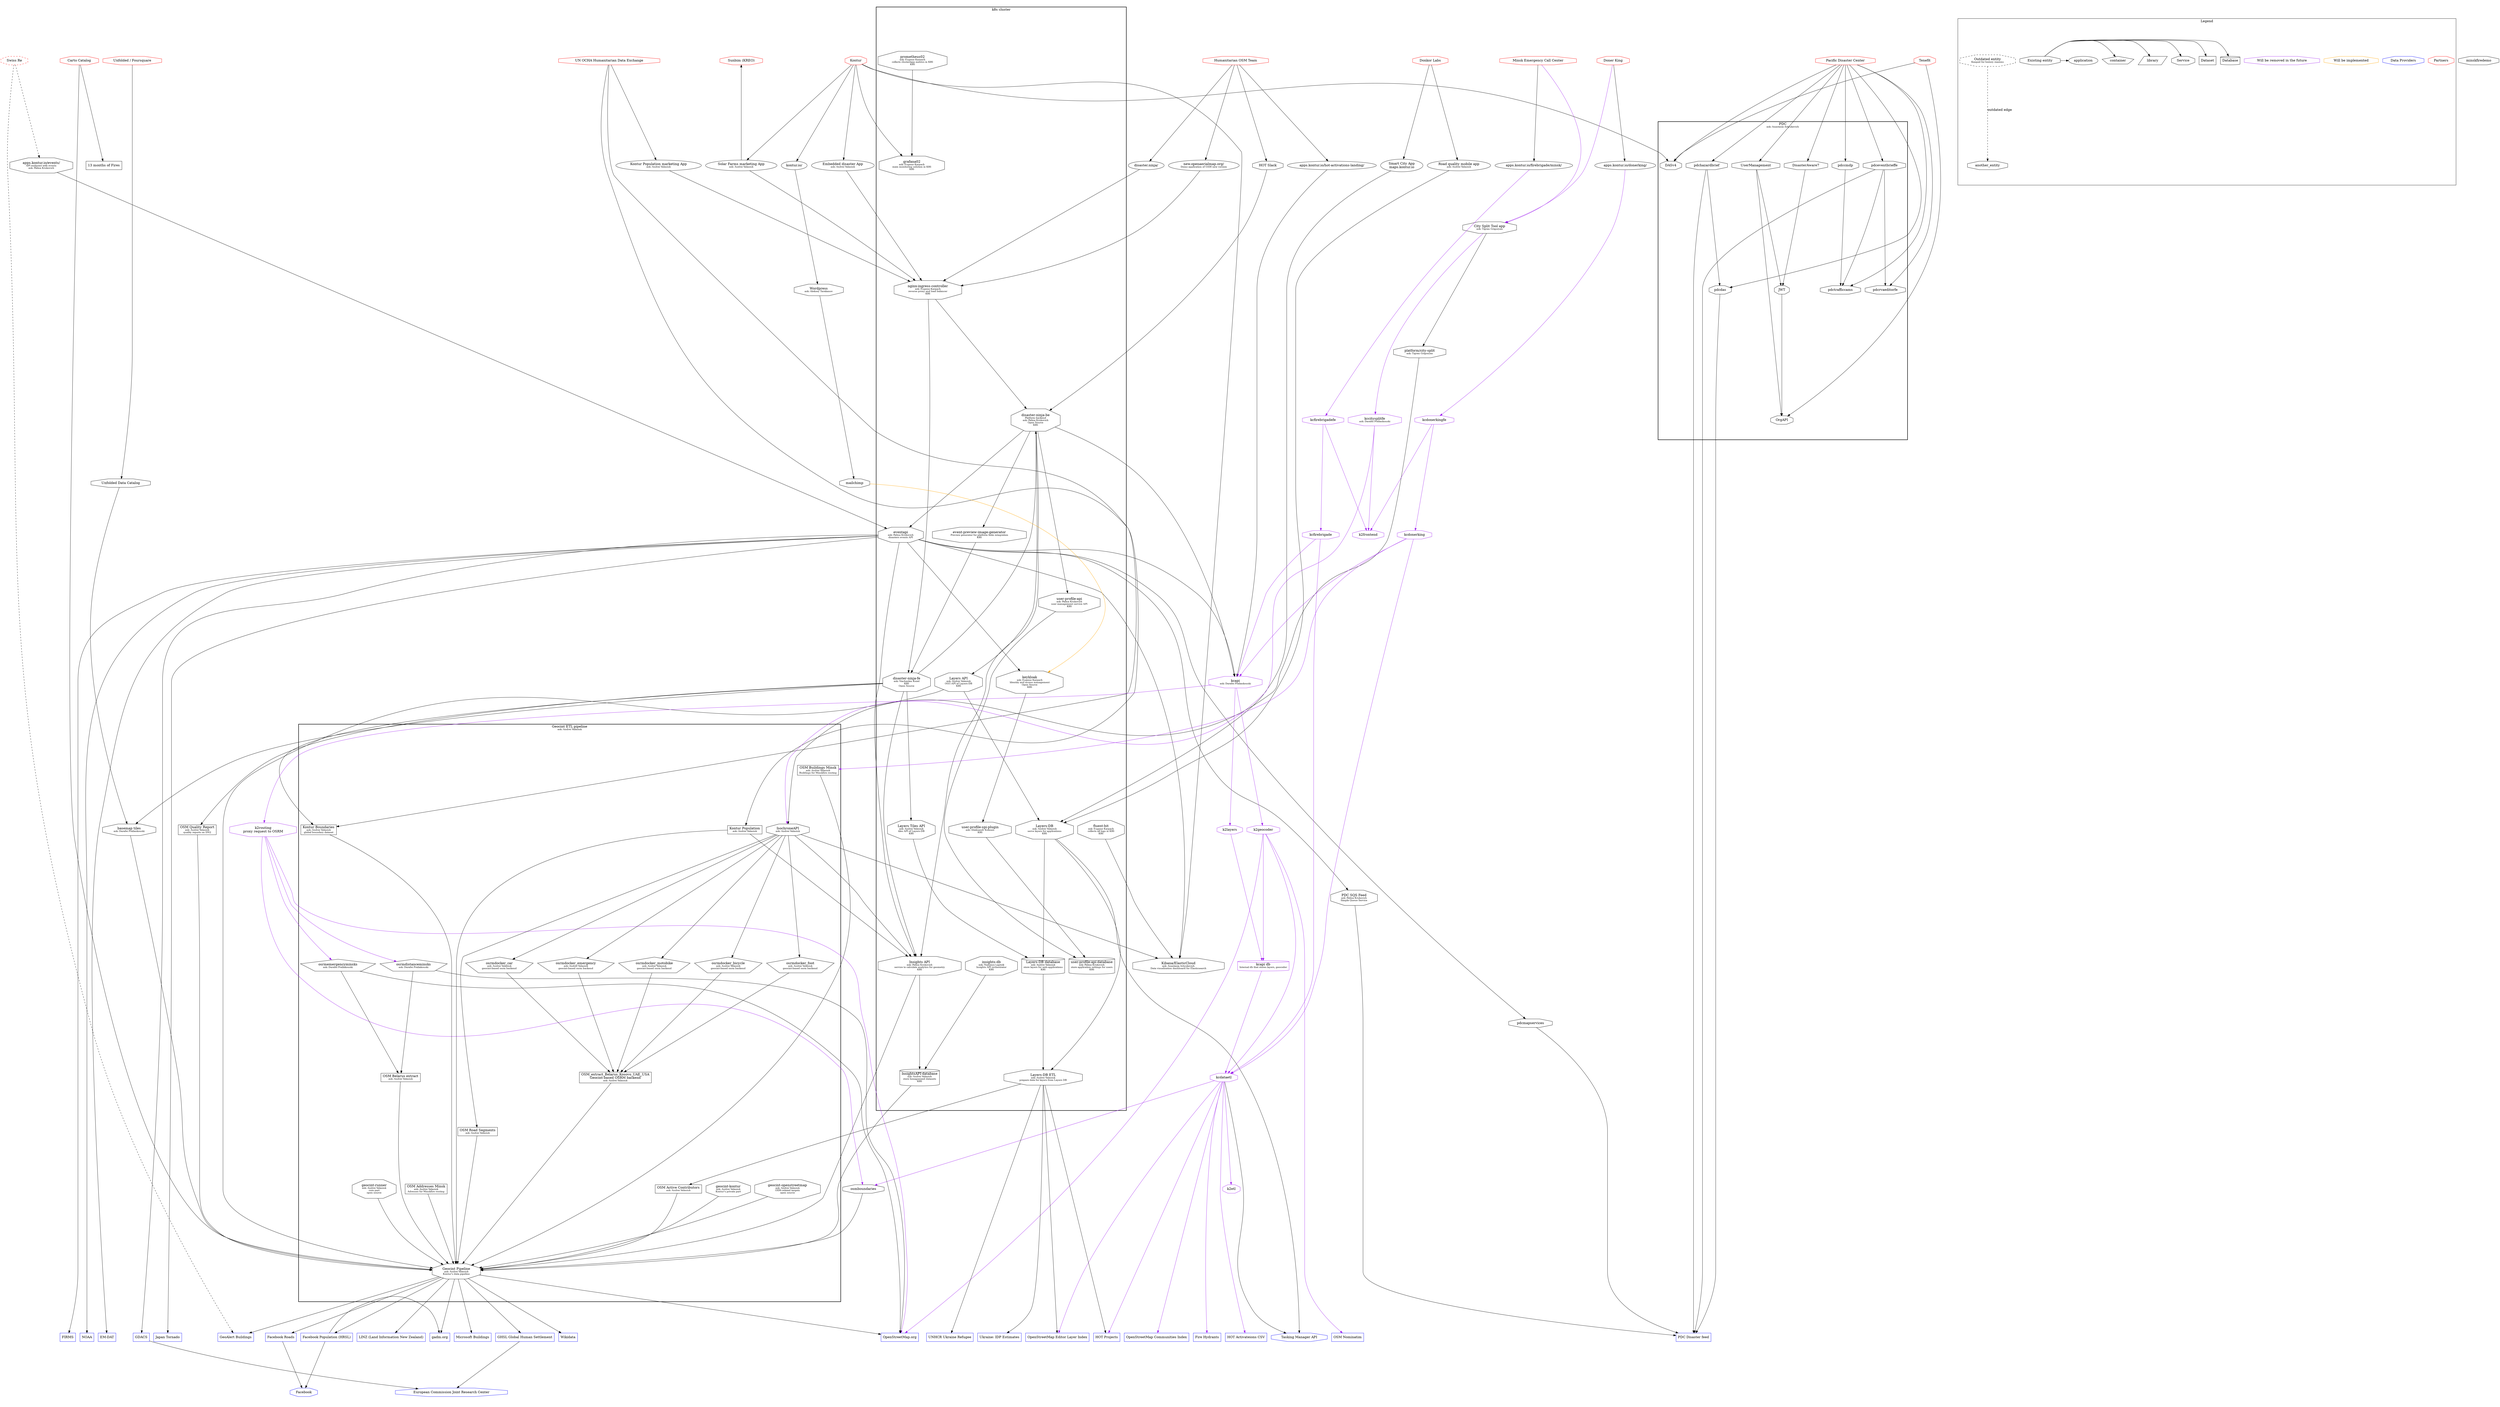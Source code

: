 digraph Platform_services{
    ratio=0.5625
    #ratio=0.7
    #ratio=1.0407 // 1993:1915
    #ratio=1.42
    maxiter=10000
    #compound=true;
    newrank=true
    edge[minlen=1,weight=1]
    node[shape=octagon]
    // customers
    {
        rank=same;
        HOT [label="Humanitarian OSM Team",color=red]
        PDC [label="Pacific Disaster Center",color=red]
        Tenefit [label="Tenefit",color=red]
        //Vianova [label="Vianova",color=red]
        SwissRe [label="Swiss Re",color=red,style=dashed]
        DonerKing [label="Doner King",color=red]
        mchs [label="Minsk Emergency Call Center",color=red]
        HDX [label="UN OCHA Humanitarian Data Exchange",color=red]
        Kontur [label="Kontur",color=red]
        Unfolded [label="Unfolded / Foursquare",color=red]
        cartocatalog [label="Carto Catalog", color=red] //updated 2021-10-08
        DonkorLabs [label="Donkor Labs",color=red]
        Sunbim [label="Sunbim (KREO)",color=red]
    }
    // user facing
    // external
    {
        rank=same;
        osm [label="OpenStreetMap.org",color=blue,shape=rectangle]
        facebookpopulation [label="Facebook Population (HRSL)",color=blue,shape=rectangle]
        facebookroads [label="Facebook Roads",color=blue,shape=rectangle]
        msbuildings [label="Microsoft Buildings",color=blue,shape=rectangle]
        geoalertbuildings [label="GeoAlert Buildings",color=blue,shape=rectangle]
        gdacs [label="GDACS", color=blue,shape=rectangle]
        ghs [label="GHSL Global Human Settlement",color=blue,shape=rectangle]
        gadm [label="gadm.org",color=blue,shape=rectangle]
        hotactivations [label="HOT Projects",color=blue,shape=rectangle]
        hotactivationscsv [label="HOT Activateions CSV",color=blue,shape=rectangle]
        wikidata [label="Wikidata",color=blue,shape=rectangle]
        linz [label="LINZ (Land Information New Zealand)",color=blue,shape=rectangle]

        osmlayers [label="OpenStreetMap Editor Layer Index",color=blue,shape=rectangle]
        osmcommunities [label="OpenStreetMap Communities Index",color=blue,shape=rectangle]
        pdcdisasters [label="PDC Disaster feed",color=blue,shape=rectangle]
        taskingmanagerapi [label="Tasking Manager API",color=blue] //new
        firms [label="FIRMS", color=blue,shape=rectangle] //new
        noaa [label="NOAA", color=blue,shape=rectangle] //new
        emdat [label="EM-DAT", color=blue,shape=rectangle] //new
        japantornado [label="Japan Tornado", color=blue,shape=rectangle] //new??
        firehydrants [label="Fire Hydrants", color=blue,shape=rectangle] //new
        osmnominatim [label="OSM Nominatim", color=blue,shape=rectangle]
        unhcrukrainerefugee [label="UNHCR Ukraine Refugee", color=blue,shape=rectangle]
        idpestimates [label="Ukraine: IDP Estimates", color=blue,shape=rectangle]
    }

    "layers-db" -> taskingmanagerapi
    "kcdataetl" -> taskingmanagerapi

    {
        rank=same
        OSM_quality_report [label=<OSM Quality Report<BR /><FONT POINT-SIZE="10">ask: Andrei Valasiuk<BR />quality reports on DN2</FONT>>,shape=rectangle]
        k2routing [label=<k2routing<BR />proxy request to OSRM>]
        k2layers
        k2geocoder
    }

    subgraph cluster_legend {
        label="Legend"
        {
            rank=same;
            "Partners" [color=red]
            "Data Providers" [color=blue]
            "Will be implemented" [color=orange]
            "Will be removed in the future" [color=purple]
        }

        {
            rank=same;
            "Existing entity" [color=black]
            database [label=<Database>,shape=cylinder,color=black]
            "Existing entity" -> database
            dataset [label=<Dataset>,shape=rectangle,color=black]
            "Existing entity" -> dataset
            service [label=<Service>,shape=octagon,color=black]
            "Existing entity" -> service
            library [label=<library>,shape=parallelogram,color=black]
            "Existing entity" -> library
            container [label=<container>,shape=pentagon,color=black]
            "Existing entity" -> container
            ellipse [label=<application>,shape=ellipse,color=black]
            "Existing entity" -> ellipse
        }

        {
            outdated [label=<Outdated entity<BR /><FONT POINT-SIZE="10">Keeped for history reasons</FONT>>,style=dashed]
            another_entity [shape=octagon]
            outdated -> another_entity [label="outdated edge",style=dashed]
        }        
    }

    subgraph cluster_k8s {
        label="k8s cluster"
        style=bold
        "nginx-ingress-controller" [label=<nginx-ingress-controller<BR /><FONT POINT-SIZE="10">ask: Eugene Karpach<BR />reverse proxy and load balancer<br/>K8S</FONT>>]
        "layers-tiles-api" [label=<Layers Tiles API<BR /><FONT POINT-SIZE="10">ask: Andrei Valasiuk<BR />tiles API of Layers-DB<BR />K8S</FONT>>]
        "Layers-API" [label=<Layers API<BR /><FONT POINT-SIZE="10">ask: Andrei Valasiuk<BR />OGC-API of Layers-DB<BR />K8S</FONT>>]
        "disaster-ninja-be" [label=<disaster-ninja-be<BR /><FONT POINT-SIZE="10">Platform backend<BR />ask: Palina Krukovich<BR />Open Source<BR />K8S</FONT>>]
        "disaster-ninja-fe" [label=<disaster-ninja-fe<BR /><FONT POINT-SIZE="10">ask: Viachaslau Kozel<BR />K8S<BR />Open Source</FONT>>]
        "user-profile-api" [label=<user-profile-api<FONT POINT-SIZE="10"><BR />ask: Palina Krukovich<BR />user management service API<BR />K8S</FONT>>]
        "user-profile-api-database" [label=<user-profile-api-database<FONT POINT-SIZE="10"><BR />ask: Palina Krukovich<BR />store application settings for users<BR />K8S</FONT>>,shape=cylinder]
        "user-profile-spi-plugin" [label=<user-profile-spi-plugin<FONT POINT-SIZE="10"><BR />ask: Aliaksandr Kolesen<BR />K8S</FONT>>]
        "event-preview-image-generator" [label=<event-preview-image-generator<BR /><FONT POINT-SIZE="10">Preview generator for platform links integration<BR />K8S</FONT>>]
        insightsapi [label=<Insights API<BR /><FONT POINT-SIZE="10">ask: Palina Krukovich<BR />service to calculate analytics for geometry<BR />K8S</FONT>>]
        "prometheus02" [label=<prometheus02<BR /><FONT POINT-SIZE="10">ask: Eugene Karpach<BR />collects cluster/app metrics in K8S<BR />K8S</FONT>>]
        "grafana02" [label=<grafana02<BR /><FONT POINT-SIZE="10">ask: Eugene Karpach<BR />main monitoring solution in K8S<BR />K8S</FONT>>]
        "fluent-bit" [label=<fluent-bit<FONT POINT-SIZE="10"><BR />ask: Eugene Karpach<BR />collects all logs in K8S<BR />K8S</FONT>>]
        "layers-db" [label=<Layers-DB<BR /><FONT POINT-SIZE="10">ask: Andrei Valasiuk<BR />serve layers for applications<BR />K8S</FONT>>]
        "layers-db-database" [label=<Layers-DB database<BR /><FONT POINT-SIZE="10">ask: Andrei Valasiuk<BR />store layers for web-applications<BR />K8S</FONT>>,shape=cylinder]
        "layers-etl" [label=<Layers-DB ETL<BR /><FONT POINT-SIZE="10">ask: Andrei Valasiuk<BR />prepare data for layers from Layers DB</FONT>>]
        "insights-db" [label=<insights-db<BR /><FONT POINT-SIZE="10">ask: Nadzeya Laptsik<BR />Insights API orchestrator<BR />K8S</FONT>>]
        eventapi [label=<eventapi<BR /><FONT POINT-SIZE="10">ask: Palina Krukovich<BR />disasters events API</FONT>>]
        keycloak [label=<keykloak<BR /><FONT POINT-SIZE="10">ask: Eugene Karpach<BR />Identity and access management<BR />Open Source<BR />K8S</FONT>>]
        "insightsapi-database" [label=<InsightsAPI-database<FONT POINT-SIZE="10"><BR />ask: Andrei Valasiuk<BR />store hexagonized datasets<BR />K8S</FONT>>,shape=cylinder]
    }

    k2geocoder -> osmnominatim [color=purple]

    "user-profile-api" -> "user-profile-api-database"    
    "user-profile-spi-plugin" -> "user-profile-api-database"

    keycloak -> "user-profile-spi-plugin"
    eventapi -> keycloak
    mailchimp -> keycloak [color=orange]

    "basemap tiles"  [label=<basemap tiles<BR /><FONT POINT-SIZE="10">ask: Darafei Praliaskouski</FONT>>]
    "disaster-ninja-fe" -> "basemap tiles" 
    "basemap tiles" -> geocint

    "disaster-ninja-fe" ->  "disaster-ninja-be"
    "disaster-ninja-fe" -> kontur_boundaries 
    "disaster-ninja-fe" -> OSM_quality_report 
    "disaster-ninja-fe" -> "layers-tiles-api"

    "disaster-ninja-be" -> "user-profile-api"
    "disaster-ninja-be" -> "event-preview-image-generator"
    "event-preview-image-generator" -> "disaster-ninja-fe"
    "disaster-ninja-be" -> insightsapi 
    "disaster-ninja-fe" -> insightsapi
    "disaster-ninja-be" -> kcapi 
    "disaster-ninja-be" -> eventapi 
    "disaster-ninja-be" -> "Layers-API"

    "HOT Slack" -> "disaster-ninja-be" 

    "nginx-ingress-controller" -> "disaster-ninja-fe" 
    "nginx-ingress-controller" -> "disaster-ninja-be" 

    SwissRe -> geoalertbuildings [style=dashed]
    SwissRe -> eventapiprod [style=dashed]

    "Layers-API" -> "layers-db"
    "layers-tiles-api" -> "layers-db-database"
    "layers-db" -> "layers-etl"
    "layers-db" -> "layers-db-database"
    "layers-db-database" -> "layers-etl"

    "layers-etl" -> hotactivations
    "layers-etl" -> osmcontributorstiles
    "layers-etl" -> unhcrukrainerefugee
    "layers-etl" -> idpestimates
    "layers-etl" -> osmlayers
    

    gdacs -> jrc
    ghs -> jrc
    facebookpopulation -> facebook
    facebookroads -> facebook
    jrc [label="European Commission Joint Research Center",color=blue]
    facebook [label="Facebook",color=blue]
    {
        rank=same;
        donerkingapp [label="apps.kontur.io/donerking/",shape=ellipse]
        oam [label=<new.openaerialmap.org/<BR /><FONT POINT-SIZE="10">Demo application of OAM new version</FONT>>,shape=ellipse]
        disasterninja [label="disaster.ninja/",shape=ellipse]
        eventapiprod [label=<apps.kontur.io/events/<BR /><FONT POINT-SIZE="10">API endpoint with events<BR />ask: Palina Krukovich</FONT>>]
        mchsapp [label="apps.kontur.io/firebrigade/minsk/",shape=ellipse]
        konturwebsite [label="kontur.io/",shape=ellipse]
        hotlandingpage [label="apps.kontur.io/hot-activations-landing/",shape=ellipse]        
        smartcity [label=<Smart City App<BR />maps.kontur.io>,shape=ellipse]
        roadqualityapp [label=<Road quality mobile app<BR /><FONT POINT-SIZE="10">ask: Andrei Valasiuk</FONT>>,shape=ellipse]
        "HOT Slack"      
    }
    
    solarfarm [label=<Solar Farms marketing App<BR /><FONT POINT-SIZE="10">ask: Andrei Valasiuk</FONT>>,shape=ellipse]
    embeddedpop [label=<Kontur Population marketing App<BR /><FONT POINT-SIZE="10">ask: Andrei Valasiuk</FONT>>,shape=ellipse]
    embeddeddisaster [label=<Embedded disaster App<BR /><FONT POINT-SIZE="10">ask: Andrei Valasiuk</FONT>>,shape=ellipse]
    HOT -> disasterninja
    HOT -> hotlandingpage //new
    HOT -> "HOT Slack"
    HOT -> oam
    Kontur -> solarfarm
    Kontur -> embeddeddisaster
    disasterninja -> "nginx-ingress-controller"
    solarfarm -> "nginx-ingress-controller"
    solarfarm -> Sunbim
    embeddedpop -> "nginx-ingress-controller"
    embeddeddisaster -> "nginx-ingress-controller"
    oam -> "nginx-ingress-controller"

    DonkorLabs -> smartcity
    DonkorLabs -> roadqualityapp
    roadqualityapp -> "layers-db"
    smartcity -> "layers-db"

    Unfolded -> "Unfolded Data Catalog" //updated 2021-10-08
    "Unfolded Data Catalog" -> "basemap tiles" //updated 2021-10-08

    "13 months of Fires" [label=<13 months of Fires>,shape=rectangle]
    cartocatalog -> "13 months of Fires"//updated 2021-10-08
    cartocatalog -> geocint //updated 2021-10-08

    eventapiprod -> eventapi
    hotlandingpage -> kcapi //new
    CSTAPP [label=<City Split Tool app<BR /><FONT POINT-SIZE="10">ask: Tigran Grigoryan</FONT>>]
    mchs -> CSTAPP[color=purple]
    DonerKing -> CSTAPP [color=purple]
    citysplit [label="platform/city-split"][label=<platform/city-split<BR /><FONT POINT-SIZE="10">ask: Tigran Grigoryan</FONT>>]

    CSTAPP -> citysplit
    isochroneapi 
    citysplit -> isochroneapi
    insightsapi -> "insightsapi-database"
    "insights-db" -> "insightsapi-database"
    
    konturpopulation -> insightsapi // updated 2021-10-08
    isochroneapi -> insightsapi //new

    eventapi -> insightsapi //new
    isochroneapi -> osmroadsegments
    osmroadsegments -> geocint
    buildingsminsk -> geocint
    osmcontributorstiles -> geocint
    addressesminsk -> geocint
    insightsapi -> geocint
    belarusosmpbf -> geocint
    pdsdataset -> geocint //updated 2021-10-08
    osrmdocker_foot -> pdsdataset //updated 2021-10-08
    osrmdocker_bicycle -> pdsdataset //updated 2021-10-08
    osrmdocker_car -> pdsdataset //updated 2021-10-08
    osrmdocker_emergency -> pdsdataset //updated 2021-10-08
    osrmdocker_motobike -> pdsdataset //updated 2021-10-08
    isochroneapi -> osrmdocker_foot  //updated 2021-10-08
    isochroneapi -> osrmdocker_bicycle //updated 2021-10-08
    isochroneapi -> osrmdocker_car //updated 2021-10-08
    isochroneapi -> osrmdocker_emergency //updated 2021-10-08
    isochroneapi -> osrmdocker_motobike   //updated 2021-10-08

    osrmemergencyminsk -> belarusosmpbf
    osrmdistanceminsk -> belarusosmpbf
    konturpopulation -> geocint
    HDX -> konturpopulation
    HDX -> kontur_boundaries
    HDX -> embeddedpop


    subgraph cluster_geocint {
        label=<Geocint ETL pipeline<BR /><FONT POINT-SIZE="10">ask: Andrei Valasiuk</FONT>>
        style=bold

        "geocint-runner" [label=<geocint-runner<BR /><FONT POINT-SIZE="10">ask: Andrei Valasiuk<BR />core part<BR />open source</FONT>>]
        "geocint-openstreetmap" [label=<geocint-openstreetmap<BR /><FONT POINT-SIZE="10">ask: Andrei Valasiuk<BR />OSM-related targets<BR />open source</FONT>>]
        "geocint-kontur" [label=<geocint-kontur<BR /><FONT POINT-SIZE="10">ask: Andrei Valasiuk<BR />Kontur's private part</FONT>>]
        geocint [label=<Geocint Pipeline<BR /><FONT POINT-SIZE="10">ask: Andrei Valasiuk<BR />Kontur's data pipeline</FONT>>]
        isochroneapi [label=<IsochroneAPI<BR /><FONT POINT-SIZE="10">ask: Andrei Valasiuk</FONT>>]

        {
            rank=same;
            osrmemergencyminsk [label=<osrmemergencyminsks<BR /><FONT POINT-SIZE="10">ask: Darafei Praliakouski</FONT>>,shape=pentagon]
            osrmdistanceminsk [label=<osrmdistanceminsks<BR /><FONT POINT-SIZE="10">ask: Darafei Praliakouski</FONT>>,shape=pentagon]
            osrmdocker_motobike [label=<osrmdocker_motobike<BR /><FONT POINT-SIZE="10">ask: Andrei Valasiuk<BR />geocint-based osrm backend</FONT>>,shape=pentagon]
            osrmdocker_foot [label=<osrmdocker_foot<BR /><FONT POINT-SIZE="10">ask: Andrei Valasiuk<BR />geocint-based osrm backend</FONT>>,shape=pentagon]
            osrmdocker_emergency [label=<osrmdocker_emergency<BR /><FONT POINT-SIZE="10">ask: Andrei Valasiuk<BR />geocint-based osrm backend</FONT>>,shape=pentagon]
            osrmdocker_bicycle [label=<osrmdocker_bicycle<BR /><FONT POINT-SIZE="10">ask: Andrei Valasiuk<BR />geocint-based osrm backend</FONT>>,shape=pentagon]
            osrmdocker_car [label=<osrmdocker_car<BR /><FONT POINT-SIZE="10">ask: Andrei Valasiuk<BR />geocint-based osrm backend</FONT>>,shape=pentagon]
        }
        {
            // Global datasets
            //rank=same;
        
            osmroadsegments [label=<OSM Road Segments<BR /><FONT POINT-SIZE="10">ask: Andrei Valasiuk</FONT>>,shape=rectangle]
            konturpopulation [label=<Kontur Population<BR /><FONT POINT-SIZE="10">ask: Andrei Valasiuk</FONT>>,shape=rectangle]
            kontur_boundaries [label=<Kontur Boundaries<BR /><FONT POINT-SIZE="10">ask: Andrei Valasiuk<BR />global boundary dataset</FONT>>,shape=rectangle]
            osmcontributorstiles [label=<OSM Active Contributors<BR /><FONT POINT-SIZE="10">ask: Andrei Valasiuk</FONT>>,shape=rectangle]
        }

        {
            // Minsk datasets
            //rank=same;
            addressesminsk [label=<OSM Addresses Minsk<BR /><FONT POINT-SIZE="10">ask: Andrei Valasiuk<BR />Adresses for Minskfire routing</FONT>>,shape=rectangle    ]
            buildingsminsk [label=<OSM Buildings Minsk<BR /><FONT POINT-SIZE="10">ask: Andrei Valasiuk<BR />Buildings for Minskfire routing</FONT>>,shape=rectangle]
            belarusosmpbf [label=<OSM Belarus extract<BR /><FONT POINT-SIZE="10">ask: Andrei Valasiuk</FONT>>,shape=rectangle]
            pdsdataset  [label=<OSM_extract_Belarus_Kosovo_UAE_USA<BR />Geocint-based OSRM backend<BR /><FONT POINT-SIZE="10">ask: Andrei Valasiuk</FONT>>,shape=rectangle]//Area of interest updated 2024-30-01
        }
    } 

    "geocint-runner" -> geocint
    "geocint-openstreetmap" -> geocint
    "geocint-kontur" -> geocint
    "Layers-API" -> geocint
    geocint -> osm
    geocint -> facebookpopulation
    facebookpopulation -> gadm
    geocint -> gadm
    geocint -> ghs
    geocint -> facebookroads
    geocint -> msbuildings
    geocint -> geoalertbuildings
    geocint -> wikidata
    geocint -> linz
    "insightsapi-database" -> geocint
    kontur_boundaries -> geocint //updates 2021-10-08
    OSM_quality_report -> geocint //updated 2021-10-08 Sasha Petrov
    osmboundaries
    osmboundaries -> geocint

    kccitysplitfe [label=<kccitysplitfe<BR /><FONT POINT-SIZE="10">ask: Darafei Praliaskouski</FONT>>,color=purple]
    kccitysplitfe -> isochroneapi [color=purple]
    CSTAPP -> kccitysplitfe [color=purple]

    kcapi [label=<kcapi<BR /><FONT POINT-SIZE="10">ask: Darafei Praliaskouski</FONT>>,color=purple]
    eventapi -> gdacs
    eventapi -> firms //new
    eventapi -> noaa //new
    eventapi -> emdat //new
    eventapi -> japantornado //new
    DonerKing -> donerkingapp
    eventapi -> kcapi
    kcdonerkingfe [color=purple]
    donerkingapp -> kcdonerkingfe [color=purple]
    kcdonerking [color=purple]
    kcdonerkingfe -> kcdonerking [color=purple]
    kcdonerking -> buildingsminsk [color=purple]
    kcdataetl [color=purple]
    kcdonerking -> kcdataetl [color=purple]
    kcfirebrigade -> kcdataetl [color=purple]
    kcdataetl -> hotactivations [color=purple]
    kcdataetl -> hotactivationscsv [color=purple]
    kcdataetl -> osmcommunities [color=purple]
    kcdataetl -> osmlayers [color=purple]
    kcdataetl -> k2etl [color=purple]
    kcdataetl -> osmboundaries [color=purple]
    kcdataetl -> firehydrants [color=purple]
    mchs -> mchsapp
    kcfirebrigadefe [color=purple]
    mchsapp -> kcfirebrigadefe [color=purple]
    kcfirebrigade [color=purple]
    kcfirebrigadefe -> kcfirebrigade [color=purple]
    kcapi [color=purple]
    kcdonerking -> kcapi [color=purple]
    kcfirebrigade -> kcapi [color=purple]
    pdcsqs [label=<PDC SQS Feed<BR /><FONT POINT-SIZE="10">ask: Palina Krukovich<BR />Simple Queue Service</FONT>>]
    eventapi -> pdcsqs
    pdcsqs -> pdcdisasters
    eventapi -> pdcmapservices
    pdcmapservices -> pdcdisasters
    k2etl [color=purple]
    k2layers [color=purple]
    k2layers [color=purple]
    kcapi -> k2layers [color=purple]
    "kcapi db" [label=<kcapi db<BR /><FONT POINT-SIZE="10">Internal db that stores layers, geocoder</FONT>>,color=purple,shape=cylinder]
    k2layers -> "kcapi db" [color=purple]
    k2geocoder -> "kcapi db" [color=purple]
    "kcapi db" -> kcdataetl [color=purple]
    minskfiredemo 
    k2routing [color=purple]
    kcapi -> k2routing [color=purple]
    k2routing -> osm [color=purple]
    k2routing -> osrmemergencyminsk [color=purple]
    k2routing -> osmboundaries [color=purple] // accoring to A.Kalenik
    osrmemergencyminsk -> osm
    k2routing -> osrmdistanceminsk [color=purple]
    osrmdistanceminsk -> osm
    k2geocoder [color=purple]
    kcapi -> k2geocoder [color=purple]
    k2geocoder -> osm [color=purple]
    k2geocoder -> kcdataetl [color=purple]
    k2frontend [color=purple]
    kcdonerkingfe -> k2frontend [color=purple]
    kcfirebrigadefe -> k2frontend [color=purple]
    kccitysplitfe -> k2frontend [color=purple]

    subgraph cluster_PDC {
        label=<PDC<BR /><FONT POINT-SIZE="10">ask: Anastasia Artyukevich</FONT>>
        style=bold

        pdcrvaeditorfe        
        pdceventbrieffe        
        pdchazardbrief        
        pdcdas        
        pdctrafficcams 
        DASv4          
        UserManagement
        DisasterAware7
        pdccmdp   
        OrgAPI
        JWT
    }
    
    PDC -> pdcrvaeditorfe
    PDC -> pdceventbrieffe
    pdceventbrieffe -> pdcdisasters
    pdceventbrieffe -> pdcrvaeditorfe
    PDC -> pdchazardbrief
    pdchazardbrief -> pdcdas
    pdchazardbrief -> pdcdisasters
    PDC -> pdcdas
    pdcdas -> pdcdisasters
    PDC -> pdctrafficcams
    pdceventbrieffe -> pdctrafficcams
    PDC -> pdccmdp -> pdctrafficcams
    Tenefit -> OrgAPI // update 2021-10-8
    PDC -> UserManagement -> JWT         // update 2021-10-8
    UserManagement -> OrgAPI // update 2021-10-8
    PDC -> DisasterAware7 -> JWT -> OrgAPI // update 2021-10-8
    PDC -> DASv4 // update 2021-10-8
    Tenefit -> DASv4 // update 2021-10-8
    Kontur -> DASv4 // update 2021-10-8
    Kontur -> konturwebsite
    wordpress [label=<Wordpress<BR /><FONT POINT-SIZE="10">ask: Aleksey Tarakanov</FONT>>]
    konturwebsite -> wordpress
    wordpress -> mailchimp
    "prometheus02" -> grafana02
    "fluent-bit" -> kibana
    kibana [label=<Kibana/ElasticCloud<BR /><FONT POINT-SIZE="10">ask: Anastasia Artyukevich<BR />Data visualization dashboard for Elasticsearch</FONT>>]
    Kontur -> kibana //updated 2021-10-08
    Kontur -> grafana02
    eventapi -> kibana//updated 2021-10-08
    isochroneapi -> kibana//updated 2021-10-08

}
